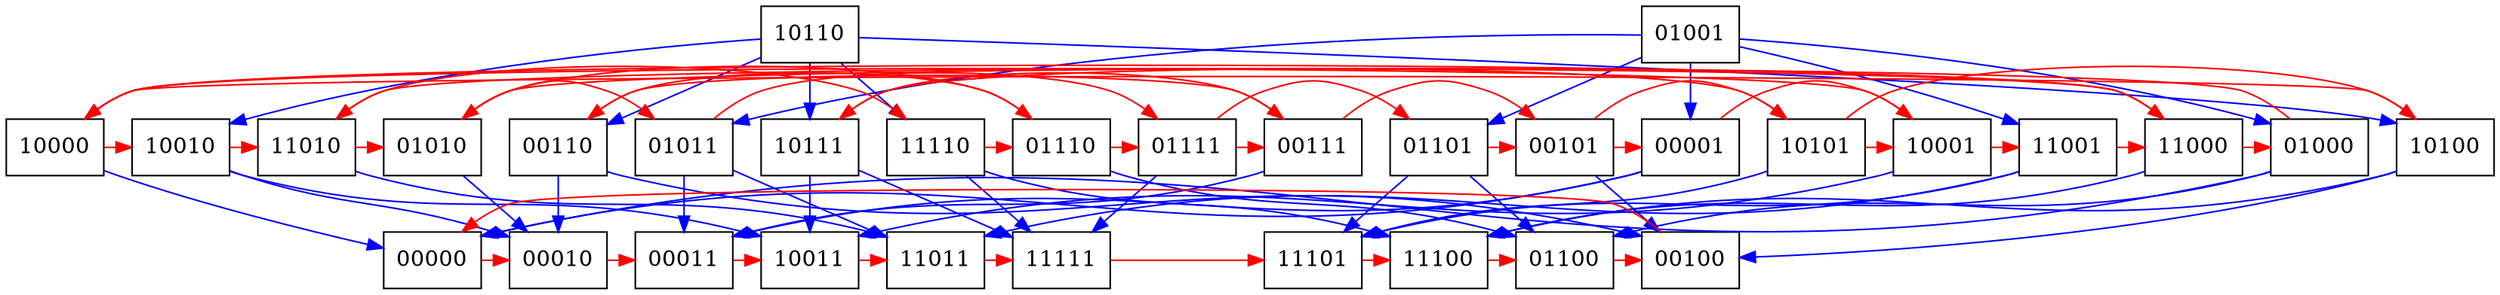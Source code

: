 digraph {
	subgraph level_5 { rank = same; node [shape = box] 01001; 10110};
	subgraph level_3 { rank = same; node [shape = box] 00001; 00101; 00110; 00111; 01000; 01010; 01011; 01101; 01110; 01111; 10000; 10001; 10010; 10100; 10101; 10111; 11000; 11001; 11010; 11110};
	subgraph level_1 { rank = same; node [shape = box] 00000; 00010; 00011; 00100; 01100; 10011; 11011; 11100; 11101; 11111};

	edge [color = red, label = ""] 00000 -> 00010 ;
	edge [color = blue, label = ""] 00001 -> 00000 ;
	edge [color = blue, label = ""] 00001 -> 00011 ;
	edge [color = red, label = ""] 00001 -> 10001 ;
	edge [color = red, label = ""] 00010 -> 00011 ;
	edge [color = red, label = ""] 00011 -> 10011 ;
	edge [color = red, label = ""] 00100 -> 00000 ;
	edge [color = red, label = ""] 00101 -> 00001 ;
	edge [color = blue, label = ""] 00101 -> 00100 ;
	edge [color = red, label = ""] 00101 -> 10101 ;
	edge [color = blue, label = ""] 00110 -> 00010 ;
	edge [color = blue, label = ""] 00110 -> 00100 ;
	edge [color = red, label = ""] 00110 -> 00111 ;
	edge [color = blue, label = ""] 00111 -> 00011 ;
	edge [color = red, label = ""] 00111 -> 00101 ;
	edge [color = red, label = ""] 00111 -> 10111 ;
	edge [color = blue, label = ""] 01000 -> 00000 ;
	edge [color = red, label = ""] 01000 -> 01010 ;
	edge [color = blue, label = ""] 01000 -> 01100 ;
	edge [color = blue, label = ""] 01001 -> 00001 ;
	edge [color = blue, label = ""] 01001 -> 01000 ;
	edge [color = blue, label = ""] 01001 -> 01011 ;
	edge [color = blue, label = ""] 01001 -> 01101 ;
	edge [color = blue, label = ""] 01001 -> 11001 ;
	edge [color = blue, label = ""] 01010 -> 00010 ;
	edge [color = red, label = ""] 01010 -> 01011 ;
	edge [color = red, label = ""] 01010 -> 01110 ;
	edge [color = blue, label = ""] 01011 -> 00011 ;
	edge [color = red, label = ""] 01011 -> 01111 ;
	edge [color = blue, label = ""] 01011 -> 11011 ;
	edge [color = red, label = ""] 01100 -> 00100 ;
	edge [color = red, label = ""] 01101 -> 00101 ;
	edge [color = blue, label = ""] 01101 -> 01100 ;
	edge [color = blue, label = ""] 01101 -> 11101 ;
	edge [color = red, label = ""] 01110 -> 00110 ;
	edge [color = blue, label = ""] 01110 -> 01100 ;
	edge [color = red, label = ""] 01110 -> 01111 ;
	edge [color = red, label = ""] 01111 -> 00111 ;
	edge [color = red, label = ""] 01111 -> 01101 ;
	edge [color = blue, label = ""] 01111 -> 11111 ;
	edge [color = blue, label = ""] 10000 -> 00000 ;
	edge [color = red, label = ""] 10000 -> 10010 ;
	edge [color = red, label = ""] 10000 -> 11000 ;
	edge [color = red, label = ""] 10001 -> 10000 ;
	edge [color = blue, label = ""] 10001 -> 10011 ;
	edge [color = red, label = ""] 10001 -> 11001 ;
	edge [color = blue, label = ""] 10010 -> 00010 ;
	edge [color = blue, label = ""] 10010 -> 10011 ;
	edge [color = red, label = ""] 10010 -> 11010 ;
	edge [color = red, label = ""] 10011 -> 11011 ;
	edge [color = blue, label = ""] 10100 -> 00100 ;
	edge [color = red, label = ""] 10100 -> 10000 ;
	edge [color = blue, label = ""] 10100 -> 11100 ;
	edge [color = red, label = ""] 10101 -> 10001 ;
	edge [color = red, label = ""] 10101 -> 10100 ;
	edge [color = blue, label = ""] 10101 -> 11101 ;
	edge [color = blue, label = ""] 10110 -> 00110 ;
	edge [color = blue, label = ""] 10110 -> 10010 ;
	edge [color = blue, label = ""] 10110 -> 10100 ;
	edge [color = blue, label = ""] 10110 -> 10111 ;
	edge [color = blue, label = ""] 10110 -> 11110 ;
	edge [color = blue, label = ""] 10111 -> 10011 ;
	edge [color = red, label = ""] 10111 -> 10101 ;
	edge [color = blue, label = ""] 10111 -> 11111 ;
	edge [color = red, label = ""] 11000 -> 01000 ;
	edge [color = red, label = ""] 11000 -> 11010 ;
	edge [color = blue, label = ""] 11000 -> 11100 ;
	edge [color = red, label = ""] 11001 -> 11000 ;
	edge [color = blue, label = ""] 11001 -> 11011 ;
	edge [color = blue, label = ""] 11001 -> 11101 ;
	edge [color = red, label = ""] 11010 -> 01010 ;
	edge [color = blue, label = ""] 11010 -> 11011 ;
	edge [color = red, label = ""] 11010 -> 11110 ;
	edge [color = red, label = ""] 11011 -> 11111 ;
	edge [color = red, label = ""] 11100 -> 01100 ;
	edge [color = red, label = ""] 11101 -> 11100 ;
	edge [color = red, label = ""] 11110 -> 01110 ;
	edge [color = blue, label = ""] 11110 -> 11100 ;
	edge [color = blue, label = ""] 11110 -> 11111 ;
	edge [color = red, label = ""] 11111 -> 11101 ;
}